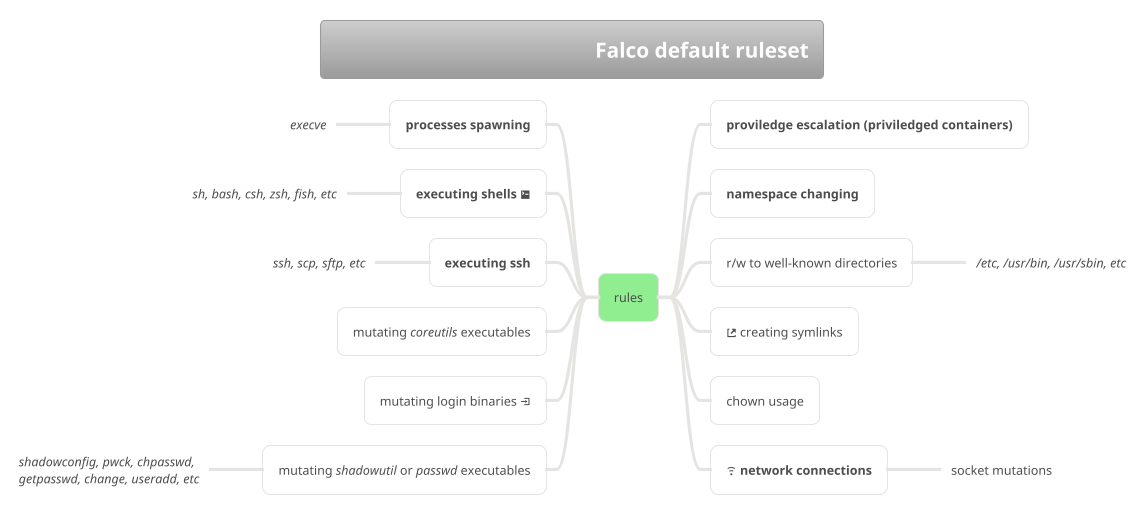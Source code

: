 @startmindmap cks-falco-default-rules

title "\t\t\t\t\t\tFalco default ruleset"

!theme metal

<style>
mindmapDiagram {
    node {
        BackgroundColor lightGreen
    }
    :depth(1) {
      BackGroundColor white
    }
}
</style>

* rules
** **proviledge escalation (priviledged containers)**
** **namespace changing**
** r/w to well-known directories
***_ <i>/etc, /usr/bin, /usr/sbin, etc</i>
** <&external-link> creating symlinks
** chown usage
** <&wifi> **network connections**
***_ socket mutations
left side
** **processes spawning**
***_ <i>execve</i>
** **executing shells <&terminal>**
***_ <i>sh, bash, csh, zsh, fish, etc</i>
** **executing ssh**
***_ <i>ssh, scp, sftp, etc</i>
** mutating <i>coreutils</i> executables
** mutating login binaries <&account-login>
** mutating <i>shadowutil</i> or <i>passwd</i> executables
***_ <i>shadowconfig, pwck, chpasswd, \n<i>getpasswd, change, useradd, etc</i>


@endmindmap